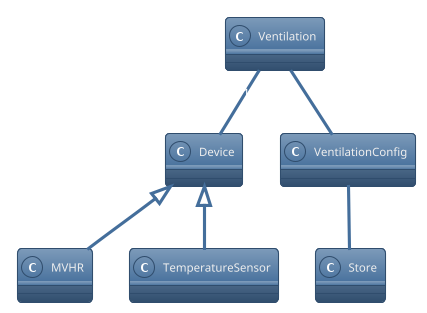 @startuml
'https://plantuml.com/class-diagram
!theme spacelab

class Ventilation {}

class MVHR {}

class TemperatureSensor{}

class Device{}

class Store{}

class VentilationConfig

VentilationConfig "1"-- "1" Store
Ventilation "1"--VentilationConfig
Device <|-- MVHR
Device <|-- TemperatureSensor
Ventilation "1"--"1..n" Device

@enduml